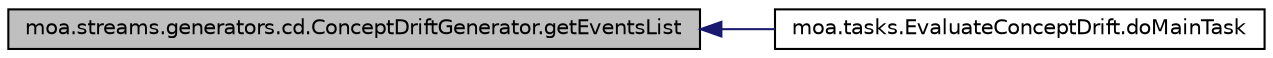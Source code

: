 digraph G
{
  edge [fontname="Helvetica",fontsize="10",labelfontname="Helvetica",labelfontsize="10"];
  node [fontname="Helvetica",fontsize="10",shape=record];
  rankdir=LR;
  Node1 [label="moa.streams.generators.cd.ConceptDriftGenerator.getEventsList",height=0.2,width=0.4,color="black", fillcolor="grey75", style="filled" fontcolor="black"];
  Node1 -> Node2 [dir=back,color="midnightblue",fontsize="10",style="solid",fontname="Helvetica"];
  Node2 [label="moa.tasks.EvaluateConceptDrift.doMainTask",height=0.2,width=0.4,color="black", fillcolor="white", style="filled",URL="$classmoa_1_1tasks_1_1EvaluateConceptDrift.html#a83715b3b435b89c3aff5d7e948cc2274",tooltip="This method performs this task."];
}
